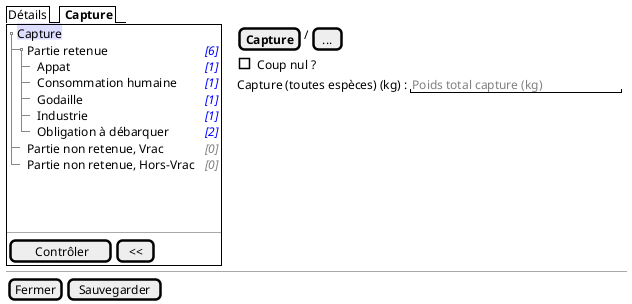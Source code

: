 @startsalt
{
  {/ Détails | <b> Capture }
  {+
   {T
       + <back:#DDF>Capture    | .
       ++ Partie retenue       | <i><color:blue>[6]
       +++ Appat | <i><color:blue>[1]
       +++ Consommation humaine | <i><color:blue>[1]
       +++ Godaille | <i><color:blue>[1]
       +++ Industrie | <i><color:blue>[1]
       +++ Obligation à débarquer| <i><color:blue>[2]
       ++ Partie non retenue, Vrac | <i><color:gray>[0]
       ++ Partie non retenue, Hors-Vrac | <i><color:gray>[0]
   }
    .
    .
    .
   --
   {
      [<&checkmark> Contrôler] | [ << ]
   }
  } | . | {
    { [<b>Capture] | / | [...]}

    {[ ] Coup nul ? }
    {Capture (toutes espèces) (kg) : | " <color:gray>Poids total capture (kg) " }

  }

  -- | -- | --
  { [Fermer] | [Sauvegarder] }
}
@endsalt

